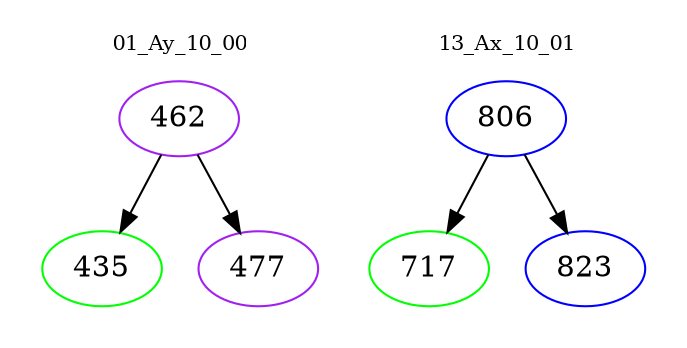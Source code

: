 digraph{
subgraph cluster_0 {
color = white
label = "01_Ay_10_00";
fontsize=10;
T0_462 [label="462", color="purple"]
T0_462 -> T0_435 [color="black"]
T0_435 [label="435", color="green"]
T0_462 -> T0_477 [color="black"]
T0_477 [label="477", color="purple"]
}
subgraph cluster_1 {
color = white
label = "13_Ax_10_01";
fontsize=10;
T1_806 [label="806", color="blue"]
T1_806 -> T1_717 [color="black"]
T1_717 [label="717", color="green"]
T1_806 -> T1_823 [color="black"]
T1_823 [label="823", color="blue"]
}
}
